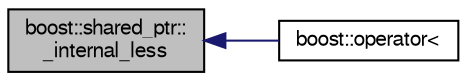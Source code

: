 digraph "boost::shared_ptr::_internal_less"
{
  bgcolor="transparent";
  edge [fontname="FreeSans",fontsize="10",labelfontname="FreeSans",labelfontsize="10"];
  node [fontname="FreeSans",fontsize="10",shape=record];
  rankdir="LR";
  Node1 [label="boost::shared_ptr::\l_internal_less",height=0.2,width=0.4,color="black", fillcolor="grey75", style="filled" fontcolor="black"];
  Node1 -> Node2 [dir="back",color="midnightblue",fontsize="10",style="solid",fontname="FreeSans"];
  Node2 [label="boost::operator\<",height=0.2,width=0.4,color="black",URL="$d4/da9/namespaceboost.html#a03a70d1cd735e40cc0aa58284118b9ff"];
}
